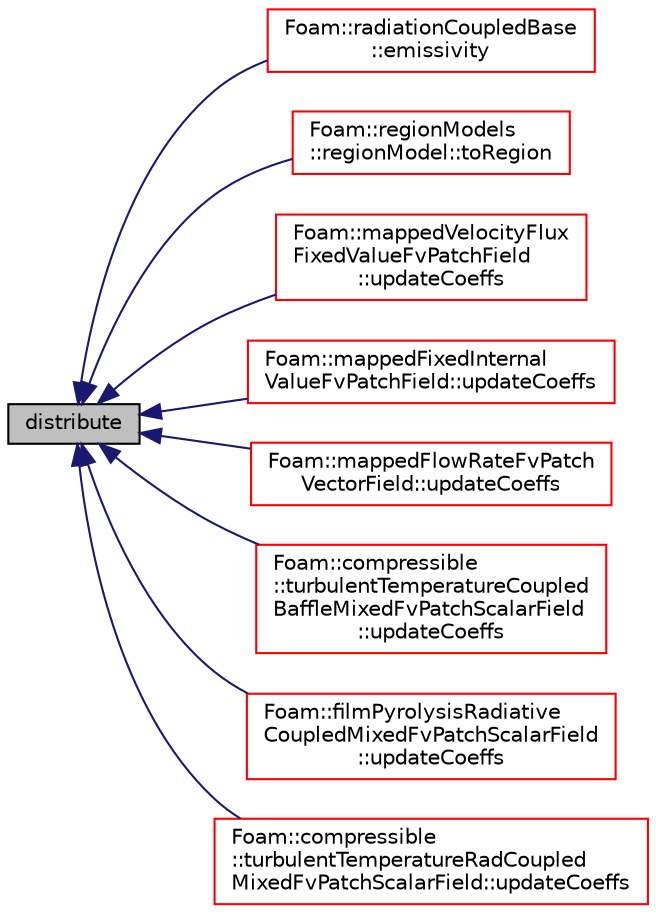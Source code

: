 digraph "distribute"
{
  bgcolor="transparent";
  edge [fontname="Helvetica",fontsize="10",labelfontname="Helvetica",labelfontsize="10"];
  node [fontname="Helvetica",fontsize="10",shape=record];
  rankdir="LR";
  Node4423 [label="distribute",height=0.2,width=0.4,color="black", fillcolor="grey75", style="filled", fontcolor="black"];
  Node4423 -> Node4424 [dir="back",color="midnightblue",fontsize="10",style="solid",fontname="Helvetica"];
  Node4424 [label="Foam::radiationCoupledBase\l::emissivity",height=0.2,width=0.4,color="red",URL="$a31341.html#a7db0692125f65db90f74422c70f29f3c",tooltip="Calculate corresponding emissivity field. "];
  Node4423 -> Node4431 [dir="back",color="midnightblue",fontsize="10",style="solid",fontname="Helvetica"];
  Node4431 [label="Foam::regionModels\l::regionModel::toRegion",height=0.2,width=0.4,color="red",URL="$a30073.html#a2eb45e85f2d1229841392cca061b7e39",tooltip="Convert a primary region field to the local region. "];
  Node4423 -> Node4443 [dir="back",color="midnightblue",fontsize="10",style="solid",fontname="Helvetica"];
  Node4443 [label="Foam::mappedVelocityFlux\lFixedValueFvPatchField\l::updateCoeffs",height=0.2,width=0.4,color="red",URL="$a22985.html#a7e24eafac629d3733181cd942d4c902f",tooltip="Update the coefficients associated with the patch field. "];
  Node4423 -> Node4445 [dir="back",color="midnightblue",fontsize="10",style="solid",fontname="Helvetica"];
  Node4445 [label="Foam::mappedFixedInternal\lValueFvPatchField::updateCoeffs",height=0.2,width=0.4,color="red",URL="$a22969.html#a7e24eafac629d3733181cd942d4c902f",tooltip="Update the coefficients associated with the patch field. "];
  Node4423 -> Node4447 [dir="back",color="midnightblue",fontsize="10",style="solid",fontname="Helvetica"];
  Node4447 [label="Foam::mappedFlowRateFvPatch\lVectorField::updateCoeffs",height=0.2,width=0.4,color="red",URL="$a22981.html#a7e24eafac629d3733181cd942d4c902f",tooltip="Update the coefficients associated with the patch field. "];
  Node4423 -> Node4449 [dir="back",color="midnightblue",fontsize="10",style="solid",fontname="Helvetica"];
  Node4449 [label="Foam::compressible\l::turbulentTemperatureCoupled\lBaffleMixedFvPatchScalarField\l::updateCoeffs",height=0.2,width=0.4,color="red",URL="$a32021.html#a7e24eafac629d3733181cd942d4c902f",tooltip="Update the coefficients associated with the patch field. "];
  Node4423 -> Node4438 [dir="back",color="midnightblue",fontsize="10",style="solid",fontname="Helvetica"];
  Node4438 [label="Foam::filmPyrolysisRadiative\lCoupledMixedFvPatchScalarField\l::updateCoeffs",height=0.2,width=0.4,color="red",URL="$a30057.html#a7e24eafac629d3733181cd942d4c902f",tooltip="Update the coefficients associated with the patch field. "];
  Node4423 -> Node4451 [dir="back",color="midnightblue",fontsize="10",style="solid",fontname="Helvetica"];
  Node4451 [label="Foam::compressible\l::turbulentTemperatureRadCoupled\lMixedFvPatchScalarField::updateCoeffs",height=0.2,width=0.4,color="red",URL="$a32025.html#a7e24eafac629d3733181cd942d4c902f",tooltip="Update the coefficients associated with the patch field. "];
}

